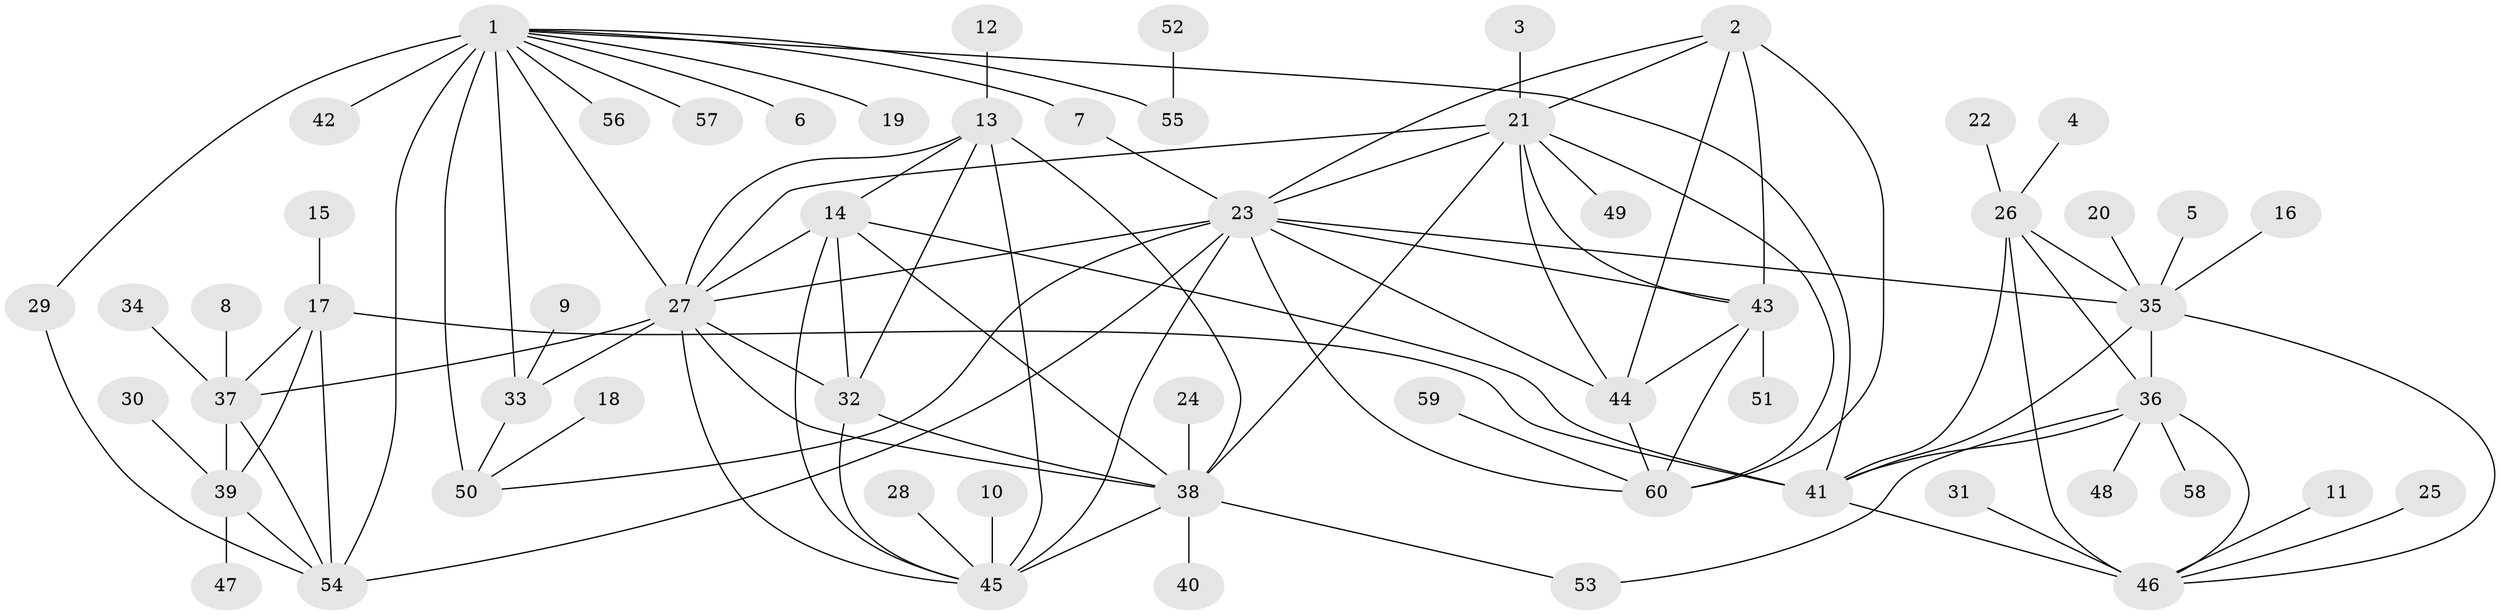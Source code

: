 // original degree distribution, {10: 0.03333333333333333, 8: 0.058333333333333334, 7: 0.08333333333333333, 6: 0.016666666666666666, 11: 0.025, 9: 0.016666666666666666, 12: 0.008333333333333333, 5: 0.008333333333333333, 2: 0.19166666666666668, 1: 0.5333333333333333, 3: 0.016666666666666666, 4: 0.008333333333333333}
// Generated by graph-tools (version 1.1) at 2025/50/03/09/25 03:50:42]
// undirected, 60 vertices, 102 edges
graph export_dot {
graph [start="1"]
  node [color=gray90,style=filled];
  1;
  2;
  3;
  4;
  5;
  6;
  7;
  8;
  9;
  10;
  11;
  12;
  13;
  14;
  15;
  16;
  17;
  18;
  19;
  20;
  21;
  22;
  23;
  24;
  25;
  26;
  27;
  28;
  29;
  30;
  31;
  32;
  33;
  34;
  35;
  36;
  37;
  38;
  39;
  40;
  41;
  42;
  43;
  44;
  45;
  46;
  47;
  48;
  49;
  50;
  51;
  52;
  53;
  54;
  55;
  56;
  57;
  58;
  59;
  60;
  1 -- 6 [weight=1.0];
  1 -- 7 [weight=1.0];
  1 -- 19 [weight=1.0];
  1 -- 27 [weight=1.0];
  1 -- 29 [weight=1.0];
  1 -- 33 [weight=4.0];
  1 -- 41 [weight=1.0];
  1 -- 42 [weight=1.0];
  1 -- 50 [weight=4.0];
  1 -- 54 [weight=1.0];
  1 -- 55 [weight=1.0];
  1 -- 56 [weight=1.0];
  1 -- 57 [weight=1.0];
  2 -- 21 [weight=1.0];
  2 -- 23 [weight=1.0];
  2 -- 43 [weight=1.0];
  2 -- 44 [weight=1.0];
  2 -- 60 [weight=1.0];
  3 -- 21 [weight=1.0];
  4 -- 26 [weight=1.0];
  5 -- 35 [weight=1.0];
  7 -- 23 [weight=1.0];
  8 -- 37 [weight=1.0];
  9 -- 33 [weight=1.0];
  10 -- 45 [weight=1.0];
  11 -- 46 [weight=1.0];
  12 -- 13 [weight=1.0];
  13 -- 14 [weight=1.0];
  13 -- 27 [weight=1.0];
  13 -- 32 [weight=1.0];
  13 -- 38 [weight=1.0];
  13 -- 45 [weight=1.0];
  14 -- 27 [weight=1.0];
  14 -- 32 [weight=1.0];
  14 -- 38 [weight=1.0];
  14 -- 41 [weight=1.0];
  14 -- 45 [weight=1.0];
  15 -- 17 [weight=1.0];
  16 -- 35 [weight=1.0];
  17 -- 37 [weight=2.0];
  17 -- 39 [weight=4.0];
  17 -- 41 [weight=1.0];
  17 -- 54 [weight=2.0];
  18 -- 50 [weight=1.0];
  20 -- 35 [weight=1.0];
  21 -- 23 [weight=1.0];
  21 -- 27 [weight=1.0];
  21 -- 38 [weight=1.0];
  21 -- 43 [weight=1.0];
  21 -- 44 [weight=1.0];
  21 -- 49 [weight=1.0];
  21 -- 60 [weight=1.0];
  22 -- 26 [weight=1.0];
  23 -- 27 [weight=1.0];
  23 -- 35 [weight=1.0];
  23 -- 43 [weight=1.0];
  23 -- 44 [weight=1.0];
  23 -- 45 [weight=2.0];
  23 -- 50 [weight=1.0];
  23 -- 54 [weight=1.0];
  23 -- 60 [weight=1.0];
  24 -- 38 [weight=1.0];
  25 -- 46 [weight=1.0];
  26 -- 35 [weight=1.0];
  26 -- 36 [weight=1.0];
  26 -- 41 [weight=2.0];
  26 -- 46 [weight=1.0];
  27 -- 32 [weight=1.0];
  27 -- 33 [weight=1.0];
  27 -- 37 [weight=1.0];
  27 -- 38 [weight=1.0];
  27 -- 45 [weight=1.0];
  28 -- 45 [weight=1.0];
  29 -- 54 [weight=1.0];
  30 -- 39 [weight=1.0];
  31 -- 46 [weight=1.0];
  32 -- 38 [weight=1.0];
  32 -- 45 [weight=1.0];
  33 -- 50 [weight=1.0];
  34 -- 37 [weight=1.0];
  35 -- 36 [weight=1.0];
  35 -- 41 [weight=2.0];
  35 -- 46 [weight=1.0];
  36 -- 41 [weight=2.0];
  36 -- 46 [weight=1.0];
  36 -- 48 [weight=1.0];
  36 -- 53 [weight=1.0];
  36 -- 58 [weight=1.0];
  37 -- 39 [weight=2.0];
  37 -- 54 [weight=1.0];
  38 -- 40 [weight=1.0];
  38 -- 45 [weight=1.0];
  38 -- 53 [weight=1.0];
  39 -- 47 [weight=1.0];
  39 -- 54 [weight=2.0];
  41 -- 46 [weight=2.0];
  43 -- 44 [weight=1.0];
  43 -- 51 [weight=1.0];
  43 -- 60 [weight=1.0];
  44 -- 60 [weight=1.0];
  52 -- 55 [weight=1.0];
  59 -- 60 [weight=1.0];
}
